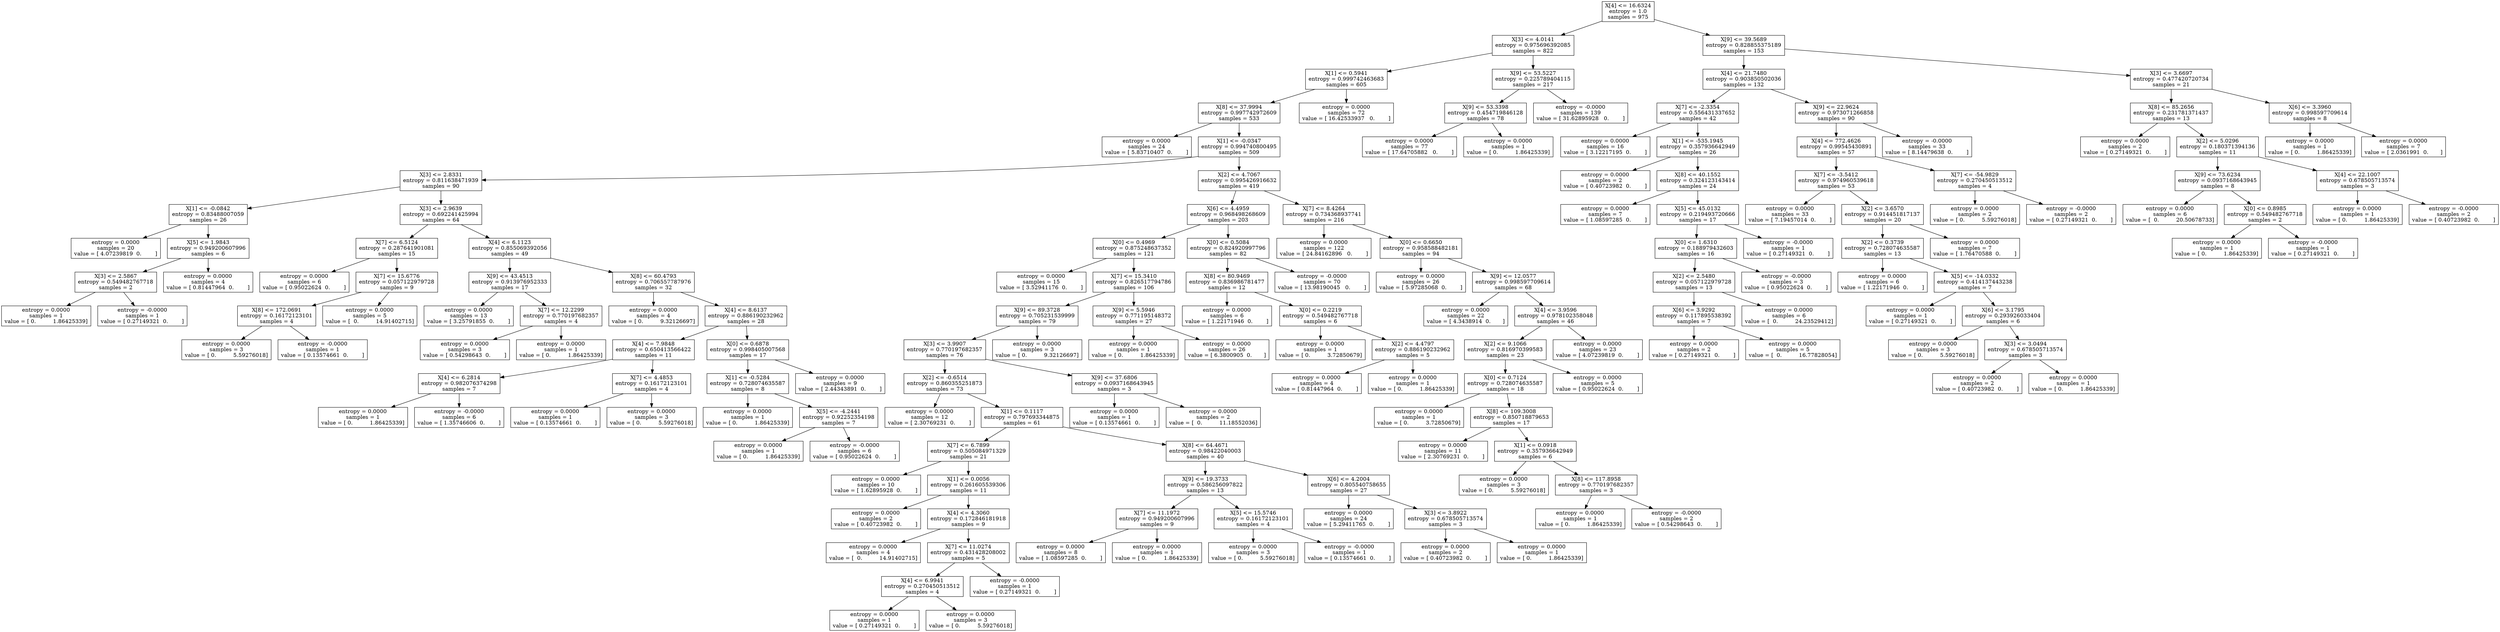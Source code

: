 digraph Tree {
0 [label="X[4] <= 16.6324\nentropy = 1.0\nsamples = 975", shape="box"] ;
1 [label="X[3] <= 4.0141\nentropy = 0.975696392085\nsamples = 822", shape="box"] ;
0 -> 1 ;
2 [label="X[1] <= 0.5941\nentropy = 0.999742463683\nsamples = 605", shape="box"] ;
1 -> 2 ;
3 [label="X[8] <= 37.9994\nentropy = 0.997742972609\nsamples = 533", shape="box"] ;
2 -> 3 ;
4 [label="entropy = 0.0000\nsamples = 24\nvalue = [ 5.83710407  0.        ]", shape="box"] ;
3 -> 4 ;
5 [label="X[1] <= -0.0347\nentropy = 0.994740800495\nsamples = 509", shape="box"] ;
3 -> 5 ;
6 [label="X[3] <= 2.8331\nentropy = 0.811638471939\nsamples = 90", shape="box"] ;
5 -> 6 ;
7 [label="X[1] <= -0.0842\nentropy = 0.83488007059\nsamples = 26", shape="box"] ;
6 -> 7 ;
8 [label="entropy = 0.0000\nsamples = 20\nvalue = [ 4.07239819  0.        ]", shape="box"] ;
7 -> 8 ;
9 [label="X[5] <= 1.9843\nentropy = 0.949200607996\nsamples = 6", shape="box"] ;
7 -> 9 ;
10 [label="X[3] <= 2.5867\nentropy = 0.549482767718\nsamples = 2", shape="box"] ;
9 -> 10 ;
11 [label="entropy = 0.0000\nsamples = 1\nvalue = [ 0.          1.86425339]", shape="box"] ;
10 -> 11 ;
12 [label="entropy = -0.0000\nsamples = 1\nvalue = [ 0.27149321  0.        ]", shape="box"] ;
10 -> 12 ;
13 [label="entropy = 0.0000\nsamples = 4\nvalue = [ 0.81447964  0.        ]", shape="box"] ;
9 -> 13 ;
14 [label="X[3] <= 2.9639\nentropy = 0.692241425994\nsamples = 64", shape="box"] ;
6 -> 14 ;
15 [label="X[7] <= 6.5124\nentropy = 0.287641901081\nsamples = 15", shape="box"] ;
14 -> 15 ;
16 [label="entropy = 0.0000\nsamples = 6\nvalue = [ 0.95022624  0.        ]", shape="box"] ;
15 -> 16 ;
17 [label="X[7] <= 15.6776\nentropy = 0.057122979728\nsamples = 9", shape="box"] ;
15 -> 17 ;
18 [label="X[8] <= 172.0691\nentropy = 0.16172123101\nsamples = 4", shape="box"] ;
17 -> 18 ;
19 [label="entropy = 0.0000\nsamples = 3\nvalue = [ 0.          5.59276018]", shape="box"] ;
18 -> 19 ;
20 [label="entropy = -0.0000\nsamples = 1\nvalue = [ 0.13574661  0.        ]", shape="box"] ;
18 -> 20 ;
21 [label="entropy = 0.0000\nsamples = 5\nvalue = [  0.          14.91402715]", shape="box"] ;
17 -> 21 ;
22 [label="X[4] <= 6.1123\nentropy = 0.855069392056\nsamples = 49", shape="box"] ;
14 -> 22 ;
23 [label="X[9] <= 43.4513\nentropy = 0.913976952333\nsamples = 17", shape="box"] ;
22 -> 23 ;
24 [label="entropy = 0.0000\nsamples = 13\nvalue = [ 3.25791855  0.        ]", shape="box"] ;
23 -> 24 ;
25 [label="X[7] <= 12.2299\nentropy = 0.770197682357\nsamples = 4", shape="box"] ;
23 -> 25 ;
26 [label="entropy = 0.0000\nsamples = 3\nvalue = [ 0.54298643  0.        ]", shape="box"] ;
25 -> 26 ;
27 [label="entropy = 0.0000\nsamples = 1\nvalue = [ 0.          1.86425339]", shape="box"] ;
25 -> 27 ;
28 [label="X[8] <= 60.4793\nentropy = 0.706557787976\nsamples = 32", shape="box"] ;
22 -> 28 ;
29 [label="entropy = 0.0000\nsamples = 4\nvalue = [ 0.          9.32126697]", shape="box"] ;
28 -> 29 ;
30 [label="X[4] <= 8.6137\nentropy = 0.886190232962\nsamples = 28", shape="box"] ;
28 -> 30 ;
31 [label="X[4] <= 7.9848\nentropy = 0.650413566422\nsamples = 11", shape="box"] ;
30 -> 31 ;
32 [label="X[4] <= 6.2814\nentropy = 0.982076374298\nsamples = 7", shape="box"] ;
31 -> 32 ;
33 [label="entropy = 0.0000\nsamples = 1\nvalue = [ 0.          1.86425339]", shape="box"] ;
32 -> 33 ;
34 [label="entropy = -0.0000\nsamples = 6\nvalue = [ 1.35746606  0.        ]", shape="box"] ;
32 -> 34 ;
35 [label="X[7] <= 4.4853\nentropy = 0.16172123101\nsamples = 4", shape="box"] ;
31 -> 35 ;
36 [label="entropy = 0.0000\nsamples = 1\nvalue = [ 0.13574661  0.        ]", shape="box"] ;
35 -> 36 ;
37 [label="entropy = 0.0000\nsamples = 3\nvalue = [ 0.          5.59276018]", shape="box"] ;
35 -> 37 ;
38 [label="X[0] <= 0.6878\nentropy = 0.998405007568\nsamples = 17", shape="box"] ;
30 -> 38 ;
39 [label="X[1] <= -0.5284\nentropy = 0.728074635587\nsamples = 8", shape="box"] ;
38 -> 39 ;
40 [label="entropy = 0.0000\nsamples = 1\nvalue = [ 0.          1.86425339]", shape="box"] ;
39 -> 40 ;
41 [label="X[5] <= -4.2441\nentropy = 0.92252354198\nsamples = 7", shape="box"] ;
39 -> 41 ;
42 [label="entropy = 0.0000\nsamples = 1\nvalue = [ 0.          1.86425339]", shape="box"] ;
41 -> 42 ;
43 [label="entropy = -0.0000\nsamples = 6\nvalue = [ 0.95022624  0.        ]", shape="box"] ;
41 -> 43 ;
44 [label="entropy = 0.0000\nsamples = 9\nvalue = [ 2.44343891  0.        ]", shape="box"] ;
38 -> 44 ;
45 [label="X[2] <= 4.7067\nentropy = 0.995426916632\nsamples = 419", shape="box"] ;
5 -> 45 ;
46 [label="X[6] <= 4.4959\nentropy = 0.968498268609\nsamples = 203", shape="box"] ;
45 -> 46 ;
47 [label="X[0] <= 0.4969\nentropy = 0.875248637352\nsamples = 121", shape="box"] ;
46 -> 47 ;
48 [label="entropy = 0.0000\nsamples = 15\nvalue = [ 3.52941176  0.        ]", shape="box"] ;
47 -> 48 ;
49 [label="X[7] <= 15.3410\nentropy = 0.826517794786\nsamples = 106", shape="box"] ;
47 -> 49 ;
50 [label="X[9] <= 89.3728\nentropy = 0.705231539999\nsamples = 79", shape="box"] ;
49 -> 50 ;
51 [label="X[3] <= 3.9907\nentropy = 0.770197682357\nsamples = 76", shape="box"] ;
50 -> 51 ;
52 [label="X[2] <= -0.6514\nentropy = 0.860355251873\nsamples = 73", shape="box"] ;
51 -> 52 ;
53 [label="entropy = 0.0000\nsamples = 12\nvalue = [ 2.30769231  0.        ]", shape="box"] ;
52 -> 53 ;
54 [label="X[1] <= 0.1117\nentropy = 0.797693344875\nsamples = 61", shape="box"] ;
52 -> 54 ;
55 [label="X[7] <= 6.7899\nentropy = 0.505084971329\nsamples = 21", shape="box"] ;
54 -> 55 ;
56 [label="entropy = 0.0000\nsamples = 10\nvalue = [ 1.62895928  0.        ]", shape="box"] ;
55 -> 56 ;
57 [label="X[1] <= 0.0056\nentropy = 0.261605539306\nsamples = 11", shape="box"] ;
55 -> 57 ;
58 [label="entropy = 0.0000\nsamples = 2\nvalue = [ 0.40723982  0.        ]", shape="box"] ;
57 -> 58 ;
59 [label="X[4] <= 4.3060\nentropy = 0.172846181918\nsamples = 9", shape="box"] ;
57 -> 59 ;
60 [label="entropy = 0.0000\nsamples = 4\nvalue = [  0.          14.91402715]", shape="box"] ;
59 -> 60 ;
61 [label="X[7] <= 11.0274\nentropy = 0.431428208002\nsamples = 5", shape="box"] ;
59 -> 61 ;
62 [label="X[4] <= 6.9941\nentropy = 0.270450513512\nsamples = 4", shape="box"] ;
61 -> 62 ;
63 [label="entropy = 0.0000\nsamples = 1\nvalue = [ 0.27149321  0.        ]", shape="box"] ;
62 -> 63 ;
64 [label="entropy = 0.0000\nsamples = 3\nvalue = [ 0.          5.59276018]", shape="box"] ;
62 -> 64 ;
65 [label="entropy = -0.0000\nsamples = 1\nvalue = [ 0.27149321  0.        ]", shape="box"] ;
61 -> 65 ;
66 [label="X[8] <= 64.4671\nentropy = 0.98422040003\nsamples = 40", shape="box"] ;
54 -> 66 ;
67 [label="X[9] <= 19.3733\nentropy = 0.586256097822\nsamples = 13", shape="box"] ;
66 -> 67 ;
68 [label="X[7] <= 11.1972\nentropy = 0.949200607996\nsamples = 9", shape="box"] ;
67 -> 68 ;
69 [label="entropy = 0.0000\nsamples = 8\nvalue = [ 1.08597285  0.        ]", shape="box"] ;
68 -> 69 ;
70 [label="entropy = 0.0000\nsamples = 1\nvalue = [ 0.          1.86425339]", shape="box"] ;
68 -> 70 ;
71 [label="X[5] <= 15.5746\nentropy = 0.16172123101\nsamples = 4", shape="box"] ;
67 -> 71 ;
72 [label="entropy = 0.0000\nsamples = 3\nvalue = [ 0.          5.59276018]", shape="box"] ;
71 -> 72 ;
73 [label="entropy = -0.0000\nsamples = 1\nvalue = [ 0.13574661  0.        ]", shape="box"] ;
71 -> 73 ;
74 [label="X[6] <= 4.2004\nentropy = 0.805540758655\nsamples = 27", shape="box"] ;
66 -> 74 ;
75 [label="entropy = 0.0000\nsamples = 24\nvalue = [ 5.29411765  0.        ]", shape="box"] ;
74 -> 75 ;
76 [label="X[3] <= 3.8922\nentropy = 0.678505713574\nsamples = 3", shape="box"] ;
74 -> 76 ;
77 [label="entropy = 0.0000\nsamples = 2\nvalue = [ 0.40723982  0.        ]", shape="box"] ;
76 -> 77 ;
78 [label="entropy = 0.0000\nsamples = 1\nvalue = [ 0.          1.86425339]", shape="box"] ;
76 -> 78 ;
79 [label="X[9] <= 37.6806\nentropy = 0.0937168643945\nsamples = 3", shape="box"] ;
51 -> 79 ;
80 [label="entropy = 0.0000\nsamples = 1\nvalue = [ 0.13574661  0.        ]", shape="box"] ;
79 -> 80 ;
81 [label="entropy = 0.0000\nsamples = 2\nvalue = [  0.          11.18552036]", shape="box"] ;
79 -> 81 ;
82 [label="entropy = 0.0000\nsamples = 3\nvalue = [ 0.          9.32126697]", shape="box"] ;
50 -> 82 ;
83 [label="X[9] <= 5.5946\nentropy = 0.771195148372\nsamples = 27", shape="box"] ;
49 -> 83 ;
84 [label="entropy = 0.0000\nsamples = 1\nvalue = [ 0.          1.86425339]", shape="box"] ;
83 -> 84 ;
85 [label="entropy = 0.0000\nsamples = 26\nvalue = [ 6.3800905  0.       ]", shape="box"] ;
83 -> 85 ;
86 [label="X[0] <= 0.5084\nentropy = 0.824920997796\nsamples = 82", shape="box"] ;
46 -> 86 ;
87 [label="X[8] <= 80.9469\nentropy = 0.836986781477\nsamples = 12", shape="box"] ;
86 -> 87 ;
88 [label="entropy = 0.0000\nsamples = 6\nvalue = [ 1.22171946  0.        ]", shape="box"] ;
87 -> 88 ;
89 [label="X[0] <= 0.2219\nentropy = 0.549482767718\nsamples = 6", shape="box"] ;
87 -> 89 ;
90 [label="entropy = 0.0000\nsamples = 1\nvalue = [ 0.          3.72850679]", shape="box"] ;
89 -> 90 ;
91 [label="X[2] <= 4.4797\nentropy = 0.886190232962\nsamples = 5", shape="box"] ;
89 -> 91 ;
92 [label="entropy = 0.0000\nsamples = 4\nvalue = [ 0.81447964  0.        ]", shape="box"] ;
91 -> 92 ;
93 [label="entropy = 0.0000\nsamples = 1\nvalue = [ 0.          1.86425339]", shape="box"] ;
91 -> 93 ;
94 [label="entropy = -0.0000\nsamples = 70\nvalue = [ 13.98190045   0.        ]", shape="box"] ;
86 -> 94 ;
95 [label="X[7] <= 8.4264\nentropy = 0.734368937741\nsamples = 216", shape="box"] ;
45 -> 95 ;
96 [label="entropy = 0.0000\nsamples = 122\nvalue = [ 24.84162896   0.        ]", shape="box"] ;
95 -> 96 ;
97 [label="X[0] <= 0.6650\nentropy = 0.958588482181\nsamples = 94", shape="box"] ;
95 -> 97 ;
98 [label="entropy = 0.0000\nsamples = 26\nvalue = [ 5.97285068  0.        ]", shape="box"] ;
97 -> 98 ;
99 [label="X[9] <= 12.0577\nentropy = 0.998597709614\nsamples = 68", shape="box"] ;
97 -> 99 ;
100 [label="entropy = 0.0000\nsamples = 22\nvalue = [ 4.3438914  0.       ]", shape="box"] ;
99 -> 100 ;
101 [label="X[4] <= 3.9596\nentropy = 0.978102358048\nsamples = 46", shape="box"] ;
99 -> 101 ;
102 [label="X[2] <= 9.1066\nentropy = 0.816970399583\nsamples = 23", shape="box"] ;
101 -> 102 ;
103 [label="X[0] <= 0.7124\nentropy = 0.728074635587\nsamples = 18", shape="box"] ;
102 -> 103 ;
104 [label="entropy = 0.0000\nsamples = 1\nvalue = [ 0.          3.72850679]", shape="box"] ;
103 -> 104 ;
105 [label="X[8] <= 109.3008\nentropy = 0.850718879653\nsamples = 17", shape="box"] ;
103 -> 105 ;
106 [label="entropy = 0.0000\nsamples = 11\nvalue = [ 2.30769231  0.        ]", shape="box"] ;
105 -> 106 ;
107 [label="X[1] <= 0.0918\nentropy = 0.357936642949\nsamples = 6", shape="box"] ;
105 -> 107 ;
108 [label="entropy = 0.0000\nsamples = 3\nvalue = [ 0.          5.59276018]", shape="box"] ;
107 -> 108 ;
109 [label="X[8] <= 117.8958\nentropy = 0.770197682357\nsamples = 3", shape="box"] ;
107 -> 109 ;
110 [label="entropy = 0.0000\nsamples = 1\nvalue = [ 0.          1.86425339]", shape="box"] ;
109 -> 110 ;
111 [label="entropy = -0.0000\nsamples = 2\nvalue = [ 0.54298643  0.        ]", shape="box"] ;
109 -> 111 ;
112 [label="entropy = 0.0000\nsamples = 5\nvalue = [ 0.95022624  0.        ]", shape="box"] ;
102 -> 112 ;
113 [label="entropy = 0.0000\nsamples = 23\nvalue = [ 4.07239819  0.        ]", shape="box"] ;
101 -> 113 ;
114 [label="entropy = 0.0000\nsamples = 72\nvalue = [ 16.42533937   0.        ]", shape="box"] ;
2 -> 114 ;
115 [label="X[9] <= 53.5227\nentropy = 0.225789404115\nsamples = 217", shape="box"] ;
1 -> 115 ;
116 [label="X[9] <= 53.3398\nentropy = 0.454719846128\nsamples = 78", shape="box"] ;
115 -> 116 ;
117 [label="entropy = 0.0000\nsamples = 77\nvalue = [ 17.64705882   0.        ]", shape="box"] ;
116 -> 117 ;
118 [label="entropy = 0.0000\nsamples = 1\nvalue = [ 0.          1.86425339]", shape="box"] ;
116 -> 118 ;
119 [label="entropy = -0.0000\nsamples = 139\nvalue = [ 31.62895928   0.        ]", shape="box"] ;
115 -> 119 ;
120 [label="X[9] <= 39.5689\nentropy = 0.828855375189\nsamples = 153", shape="box"] ;
0 -> 120 ;
121 [label="X[4] <= 21.7480\nentropy = 0.903850502036\nsamples = 132", shape="box"] ;
120 -> 121 ;
122 [label="X[7] <= -2.3354\nentropy = 0.556431337652\nsamples = 42", shape="box"] ;
121 -> 122 ;
123 [label="entropy = 0.0000\nsamples = 16\nvalue = [ 3.12217195  0.        ]", shape="box"] ;
122 -> 123 ;
124 [label="X[1] <= -535.1945\nentropy = 0.357936642949\nsamples = 26", shape="box"] ;
122 -> 124 ;
125 [label="entropy = 0.0000\nsamples = 2\nvalue = [ 0.40723982  0.        ]", shape="box"] ;
124 -> 125 ;
126 [label="X[8] <= 40.1552\nentropy = 0.324123143414\nsamples = 24", shape="box"] ;
124 -> 126 ;
127 [label="entropy = 0.0000\nsamples = 7\nvalue = [ 1.08597285  0.        ]", shape="box"] ;
126 -> 127 ;
128 [label="X[5] <= 45.0132\nentropy = 0.219493720666\nsamples = 17", shape="box"] ;
126 -> 128 ;
129 [label="X[0] <= 1.6310\nentropy = 0.188979432603\nsamples = 16", shape="box"] ;
128 -> 129 ;
130 [label="X[2] <= 2.5480\nentropy = 0.057122979728\nsamples = 13", shape="box"] ;
129 -> 130 ;
131 [label="X[6] <= 3.9292\nentropy = 0.117895538392\nsamples = 7", shape="box"] ;
130 -> 131 ;
132 [label="entropy = 0.0000\nsamples = 2\nvalue = [ 0.27149321  0.        ]", shape="box"] ;
131 -> 132 ;
133 [label="entropy = 0.0000\nsamples = 5\nvalue = [  0.          16.77828054]", shape="box"] ;
131 -> 133 ;
134 [label="entropy = 0.0000\nsamples = 6\nvalue = [  0.          24.23529412]", shape="box"] ;
130 -> 134 ;
135 [label="entropy = -0.0000\nsamples = 3\nvalue = [ 0.95022624  0.        ]", shape="box"] ;
129 -> 135 ;
136 [label="entropy = -0.0000\nsamples = 1\nvalue = [ 0.27149321  0.        ]", shape="box"] ;
128 -> 136 ;
137 [label="X[9] <= 22.9624\nentropy = 0.973071266858\nsamples = 90", shape="box"] ;
121 -> 137 ;
138 [label="X[4] <= 772.4626\nentropy = 0.99545430891\nsamples = 57", shape="box"] ;
137 -> 138 ;
139 [label="X[7] <= -3.5412\nentropy = 0.974960539618\nsamples = 53", shape="box"] ;
138 -> 139 ;
140 [label="entropy = 0.0000\nsamples = 33\nvalue = [ 7.19457014  0.        ]", shape="box"] ;
139 -> 140 ;
141 [label="X[2] <= 3.6570\nentropy = 0.914451817137\nsamples = 20", shape="box"] ;
139 -> 141 ;
142 [label="X[2] <= 0.3739\nentropy = 0.728074635587\nsamples = 13", shape="box"] ;
141 -> 142 ;
143 [label="entropy = 0.0000\nsamples = 6\nvalue = [ 1.22171946  0.        ]", shape="box"] ;
142 -> 143 ;
144 [label="X[5] <= -14.0332\nentropy = 0.414137443238\nsamples = 7", shape="box"] ;
142 -> 144 ;
145 [label="entropy = 0.0000\nsamples = 1\nvalue = [ 0.27149321  0.        ]", shape="box"] ;
144 -> 145 ;
146 [label="X[6] <= 3.1795\nentropy = 0.293926033404\nsamples = 6", shape="box"] ;
144 -> 146 ;
147 [label="entropy = 0.0000\nsamples = 3\nvalue = [ 0.          5.59276018]", shape="box"] ;
146 -> 147 ;
148 [label="X[3] <= 3.0494\nentropy = 0.678505713574\nsamples = 3", shape="box"] ;
146 -> 148 ;
149 [label="entropy = 0.0000\nsamples = 2\nvalue = [ 0.40723982  0.        ]", shape="box"] ;
148 -> 149 ;
150 [label="entropy = 0.0000\nsamples = 1\nvalue = [ 0.          1.86425339]", shape="box"] ;
148 -> 150 ;
151 [label="entropy = 0.0000\nsamples = 7\nvalue = [ 1.76470588  0.        ]", shape="box"] ;
141 -> 151 ;
152 [label="X[7] <= -54.9829\nentropy = 0.270450513512\nsamples = 4", shape="box"] ;
138 -> 152 ;
153 [label="entropy = 0.0000\nsamples = 2\nvalue = [ 0.          5.59276018]", shape="box"] ;
152 -> 153 ;
154 [label="entropy = -0.0000\nsamples = 2\nvalue = [ 0.27149321  0.        ]", shape="box"] ;
152 -> 154 ;
155 [label="entropy = -0.0000\nsamples = 33\nvalue = [ 8.14479638  0.        ]", shape="box"] ;
137 -> 155 ;
156 [label="X[3] <= 3.6697\nentropy = 0.477420720734\nsamples = 21", shape="box"] ;
120 -> 156 ;
157 [label="X[8] <= 85.2656\nentropy = 0.231781371437\nsamples = 13", shape="box"] ;
156 -> 157 ;
158 [label="entropy = 0.0000\nsamples = 2\nvalue = [ 0.27149321  0.        ]", shape="box"] ;
157 -> 158 ;
159 [label="X[2] <= 5.0296\nentropy = 0.180371394136\nsamples = 11", shape="box"] ;
157 -> 159 ;
160 [label="X[9] <= 73.6234\nentropy = 0.0937168643945\nsamples = 8", shape="box"] ;
159 -> 160 ;
161 [label="entropy = 0.0000\nsamples = 6\nvalue = [  0.          20.50678733]", shape="box"] ;
160 -> 161 ;
162 [label="X[0] <= 0.8985\nentropy = 0.549482767718\nsamples = 2", shape="box"] ;
160 -> 162 ;
163 [label="entropy = 0.0000\nsamples = 1\nvalue = [ 0.          1.86425339]", shape="box"] ;
162 -> 163 ;
164 [label="entropy = -0.0000\nsamples = 1\nvalue = [ 0.27149321  0.        ]", shape="box"] ;
162 -> 164 ;
165 [label="X[4] <= 22.1007\nentropy = 0.678505713574\nsamples = 3", shape="box"] ;
159 -> 165 ;
166 [label="entropy = 0.0000\nsamples = 1\nvalue = [ 0.          1.86425339]", shape="box"] ;
165 -> 166 ;
167 [label="entropy = -0.0000\nsamples = 2\nvalue = [ 0.40723982  0.        ]", shape="box"] ;
165 -> 167 ;
168 [label="X[6] <= 3.3960\nentropy = 0.998597709614\nsamples = 8", shape="box"] ;
156 -> 168 ;
169 [label="entropy = 0.0000\nsamples = 1\nvalue = [ 0.          1.86425339]", shape="box"] ;
168 -> 169 ;
170 [label="entropy = 0.0000\nsamples = 7\nvalue = [ 2.0361991  0.       ]", shape="box"] ;
168 -> 170 ;
}